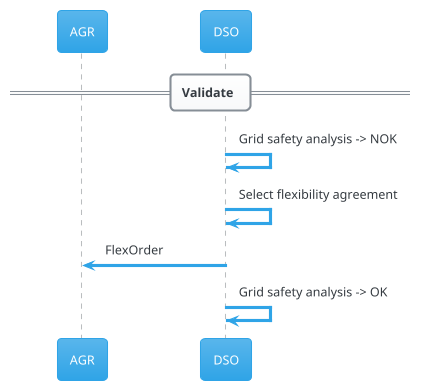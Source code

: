 @startuml
!theme cerulean

participant AGR
participant DSO

== Validate ==
DSO -> DSO: Grid safety analysis -> NOK
DSO -> DSO: Select flexibility agreement
AGR <- DSO: FlexOrder
DSO -> DSO: Grid safety analysis -> OK

@enduml